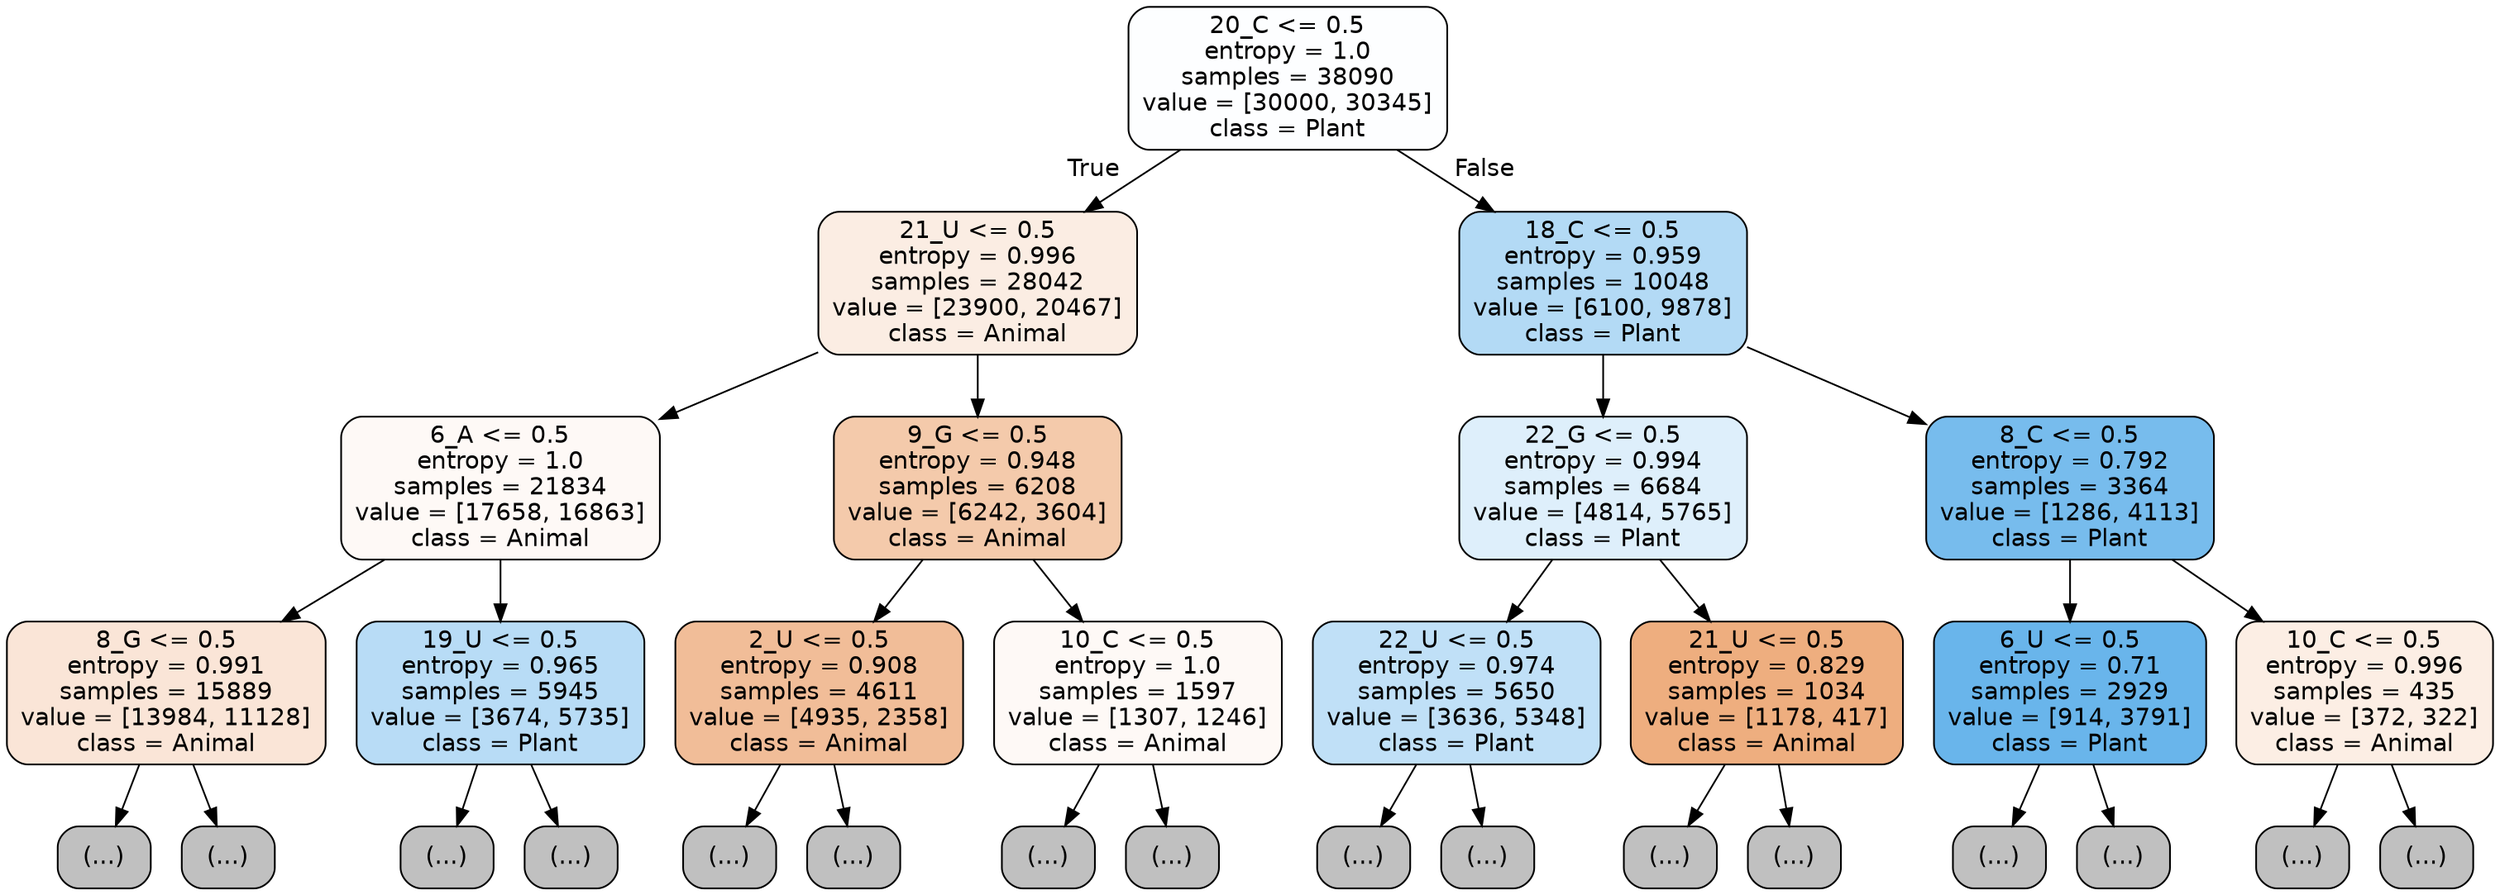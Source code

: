 digraph Tree {
node [shape=box, style="filled, rounded", color="black", fontname="helvetica"] ;
edge [fontname="helvetica"] ;
0 [label="20_C <= 0.5\nentropy = 1.0\nsamples = 38090\nvalue = [30000, 30345]\nclass = Plant", fillcolor="#fdfeff"] ;
1 [label="21_U <= 0.5\nentropy = 0.996\nsamples = 28042\nvalue = [23900, 20467]\nclass = Animal", fillcolor="#fbede3"] ;
0 -> 1 [labeldistance=2.5, labelangle=45, headlabel="True"] ;
2 [label="6_A <= 0.5\nentropy = 1.0\nsamples = 21834\nvalue = [17658, 16863]\nclass = Animal", fillcolor="#fef9f6"] ;
1 -> 2 ;
3 [label="8_G <= 0.5\nentropy = 0.991\nsamples = 15889\nvalue = [13984, 11128]\nclass = Animal", fillcolor="#fae5d7"] ;
2 -> 3 ;
4 [label="(...)", fillcolor="#C0C0C0"] ;
3 -> 4 ;
5665 [label="(...)", fillcolor="#C0C0C0"] ;
3 -> 5665 ;
7776 [label="19_U <= 0.5\nentropy = 0.965\nsamples = 5945\nvalue = [3674, 5735]\nclass = Plant", fillcolor="#b8dcf6"] ;
2 -> 7776 ;
7777 [label="(...)", fillcolor="#C0C0C0"] ;
7776 -> 7777 ;
9614 [label="(...)", fillcolor="#C0C0C0"] ;
7776 -> 9614 ;
10295 [label="9_G <= 0.5\nentropy = 0.948\nsamples = 6208\nvalue = [6242, 3604]\nclass = Animal", fillcolor="#f4caab"] ;
1 -> 10295 ;
10296 [label="2_U <= 0.5\nentropy = 0.908\nsamples = 4611\nvalue = [4935, 2358]\nclass = Animal", fillcolor="#f1bd98"] ;
10295 -> 10296 ;
10297 [label="(...)", fillcolor="#C0C0C0"] ;
10296 -> 10297 ;
11810 [label="(...)", fillcolor="#C0C0C0"] ;
10296 -> 11810 ;
12361 [label="10_C <= 0.5\nentropy = 1.0\nsamples = 1597\nvalue = [1307, 1246]\nclass = Animal", fillcolor="#fef9f6"] ;
10295 -> 12361 ;
12362 [label="(...)", fillcolor="#C0C0C0"] ;
12361 -> 12362 ;
12961 [label="(...)", fillcolor="#C0C0C0"] ;
12361 -> 12961 ;
13100 [label="18_C <= 0.5\nentropy = 0.959\nsamples = 10048\nvalue = [6100, 9878]\nclass = Plant", fillcolor="#b3daf5"] ;
0 -> 13100 [labeldistance=2.5, labelangle=-45, headlabel="False"] ;
13101 [label="22_G <= 0.5\nentropy = 0.994\nsamples = 6684\nvalue = [4814, 5765]\nclass = Plant", fillcolor="#deeffb"] ;
13100 -> 13101 ;
13102 [label="22_U <= 0.5\nentropy = 0.974\nsamples = 5650\nvalue = [3636, 5348]\nclass = Plant", fillcolor="#c0e0f7"] ;
13101 -> 13102 ;
13103 [label="(...)", fillcolor="#C0C0C0"] ;
13102 -> 13103 ;
15366 [label="(...)", fillcolor="#C0C0C0"] ;
13102 -> 15366 ;
15763 [label="21_U <= 0.5\nentropy = 0.829\nsamples = 1034\nvalue = [1178, 417]\nclass = Animal", fillcolor="#eeae7f"] ;
13101 -> 15763 ;
15764 [label="(...)", fillcolor="#C0C0C0"] ;
15763 -> 15764 ;
16077 [label="(...)", fillcolor="#C0C0C0"] ;
15763 -> 16077 ;
16190 [label="8_C <= 0.5\nentropy = 0.792\nsamples = 3364\nvalue = [1286, 4113]\nclass = Plant", fillcolor="#77bced"] ;
13100 -> 16190 ;
16191 [label="6_U <= 0.5\nentropy = 0.71\nsamples = 2929\nvalue = [914, 3791]\nclass = Plant", fillcolor="#69b5eb"] ;
16190 -> 16191 ;
16192 [label="(...)", fillcolor="#C0C0C0"] ;
16191 -> 16192 ;
16721 [label="(...)", fillcolor="#C0C0C0"] ;
16191 -> 16721 ;
16888 [label="10_C <= 0.5\nentropy = 0.996\nsamples = 435\nvalue = [372, 322]\nclass = Animal", fillcolor="#fceee4"] ;
16190 -> 16888 ;
16889 [label="(...)", fillcolor="#C0C0C0"] ;
16888 -> 16889 ;
17082 [label="(...)", fillcolor="#C0C0C0"] ;
16888 -> 17082 ;
}